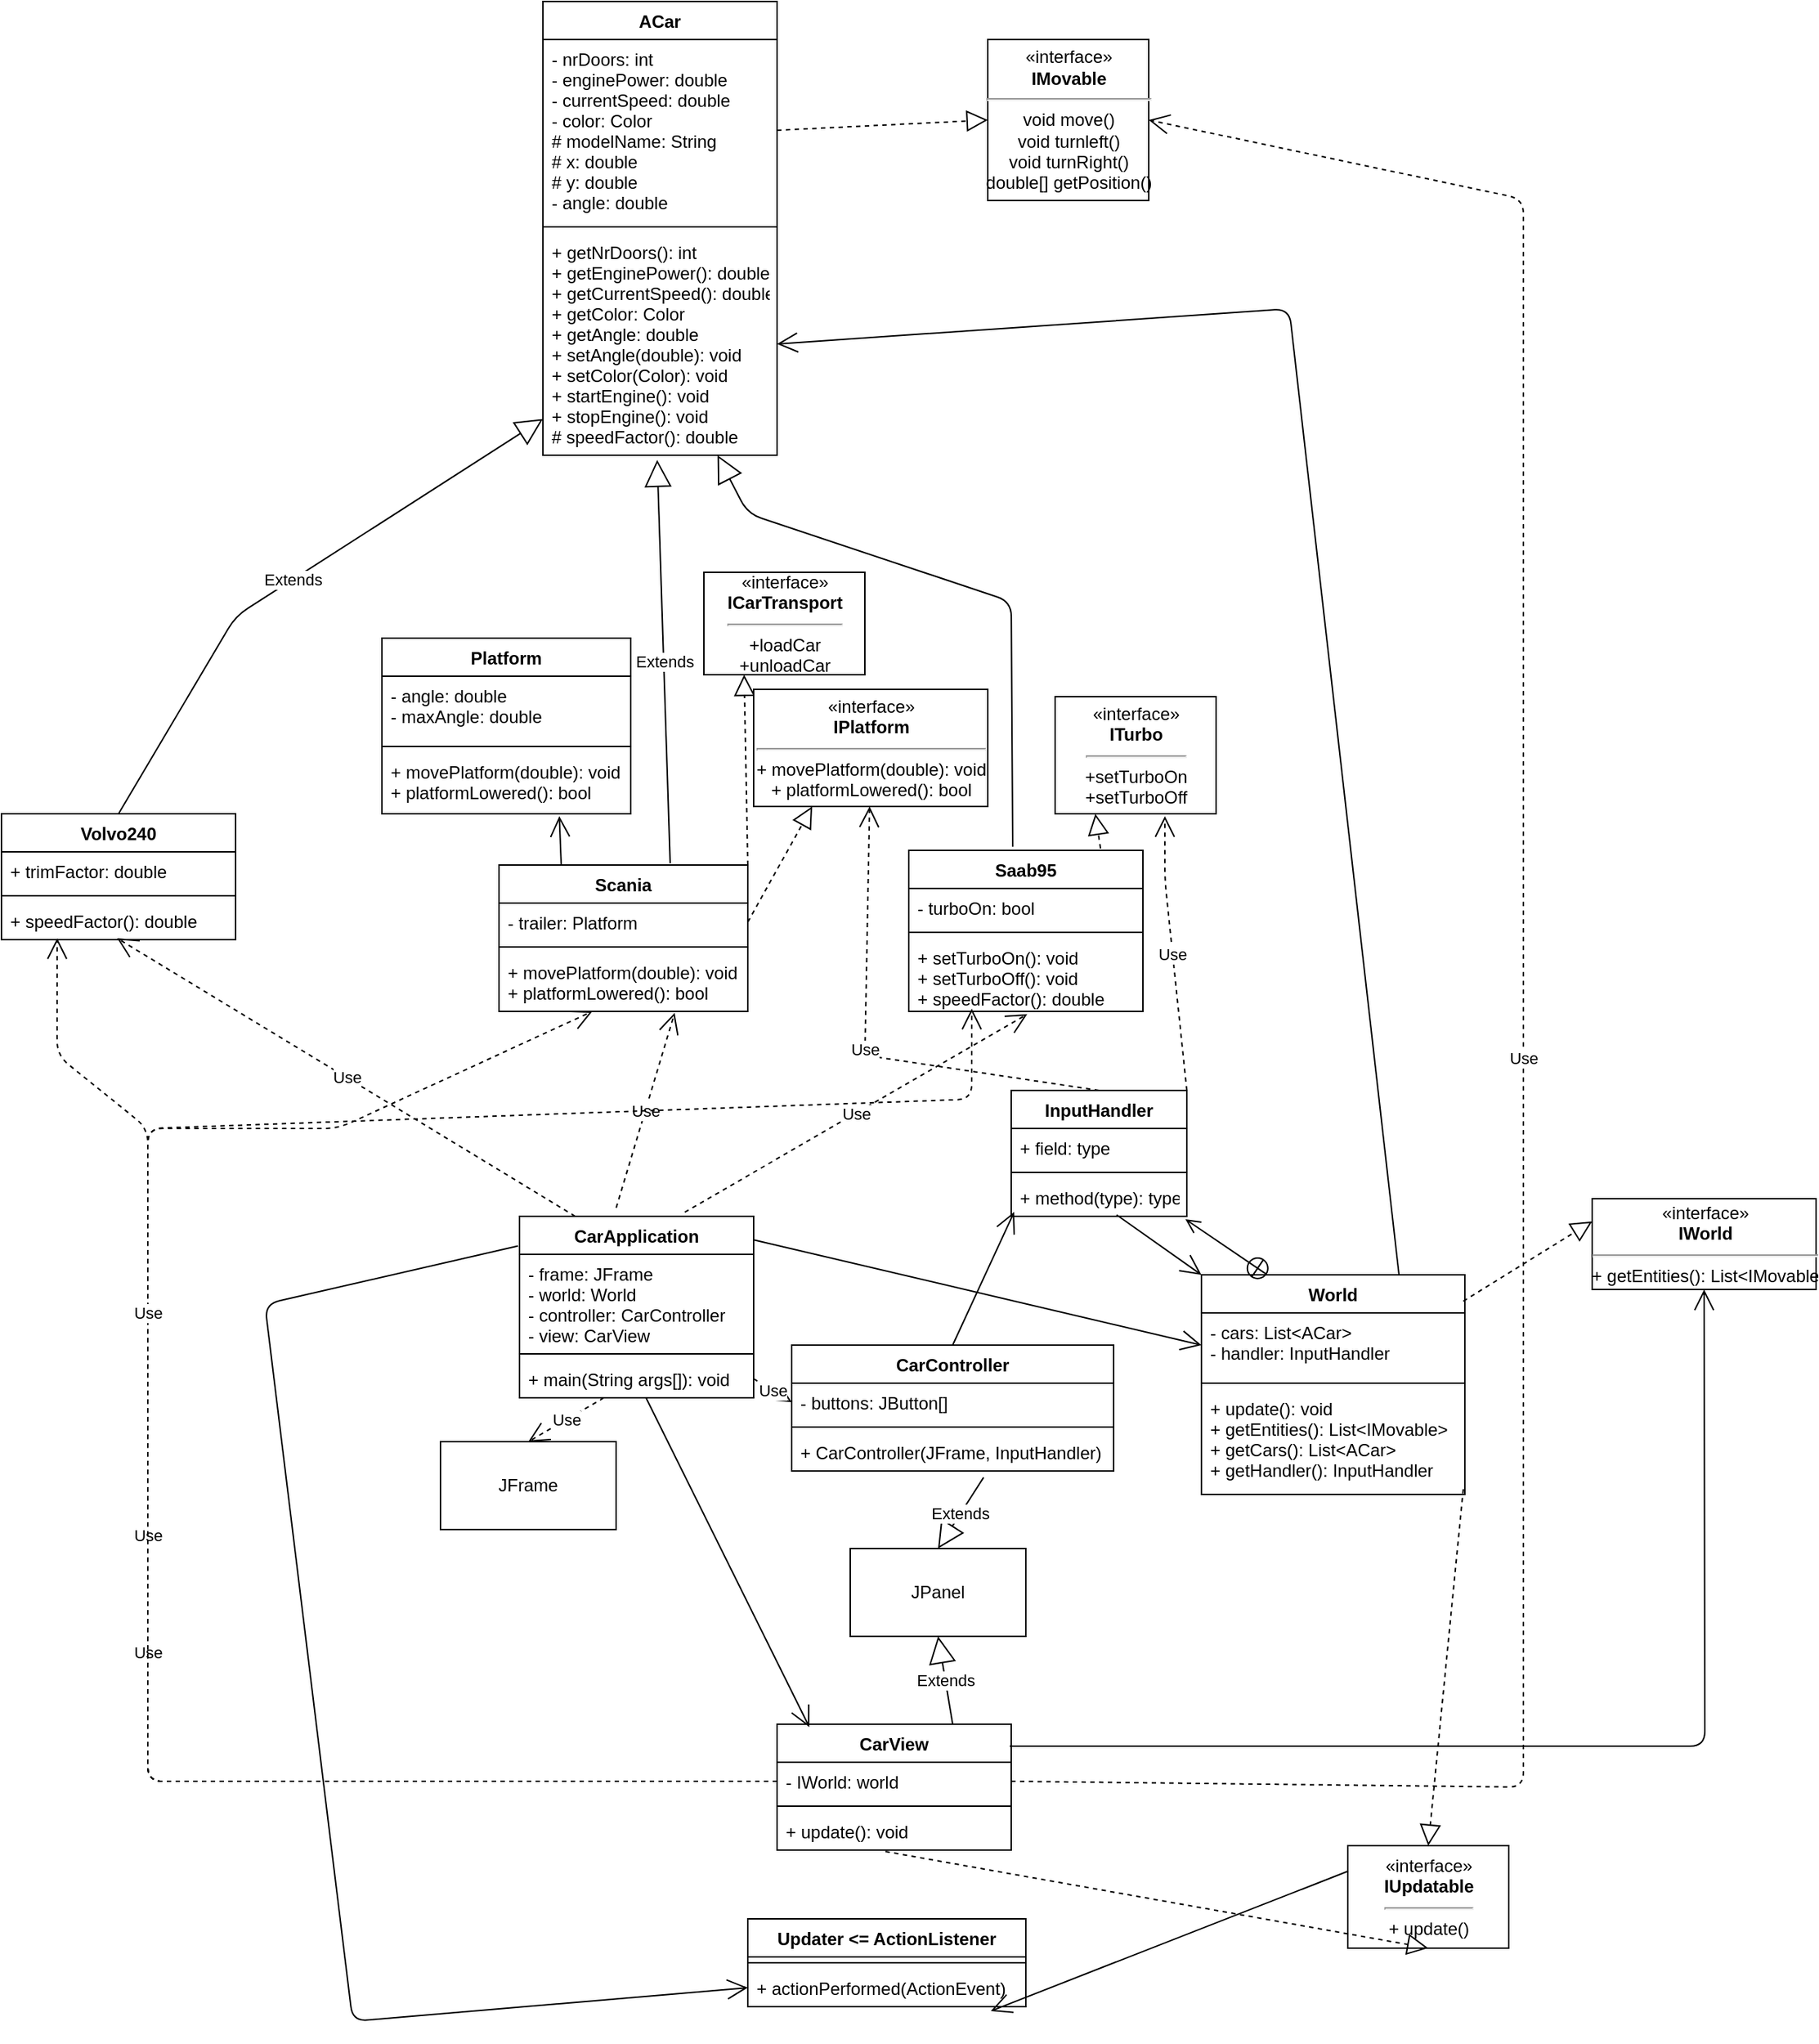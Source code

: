 <mxfile version="14.0.1" type="github">
  <diagram id="hZZ12iHbAmKf1xC7o3fC" name="Page-1">
    <mxGraphModel dx="2249" dy="1931" grid="1" gridSize="10" guides="1" tooltips="1" connect="1" arrows="1" fold="1" page="1" pageScale="1" pageWidth="827" pageHeight="1169" math="0" shadow="0">
      <root>
        <mxCell id="0" />
        <mxCell id="1" parent="0" />
        <mxCell id="w9Y-d-V_YVhM6U8NsQ1o-5" value="World" style="swimlane;fontStyle=1;align=center;verticalAlign=top;childLayout=stackLayout;horizontal=1;startSize=26;horizontalStack=0;resizeParent=1;resizeParentMax=0;resizeLast=0;collapsible=1;marginBottom=0;" parent="1" vertex="1">
          <mxGeometry x="560" y="610" width="180" height="150" as="geometry" />
        </mxCell>
        <mxCell id="w9Y-d-V_YVhM6U8NsQ1o-6" value="- cars: List&lt;ACar&gt;&#xa;- handler: InputHandler" style="text;strokeColor=none;fillColor=none;align=left;verticalAlign=top;spacingLeft=4;spacingRight=4;overflow=hidden;rotatable=0;points=[[0,0.5],[1,0.5]];portConstraint=eastwest;" parent="w9Y-d-V_YVhM6U8NsQ1o-5" vertex="1">
          <mxGeometry y="26" width="180" height="44" as="geometry" />
        </mxCell>
        <mxCell id="w9Y-d-V_YVhM6U8NsQ1o-7" value="" style="line;strokeWidth=1;fillColor=none;align=left;verticalAlign=middle;spacingTop=-1;spacingLeft=3;spacingRight=3;rotatable=0;labelPosition=right;points=[];portConstraint=eastwest;" parent="w9Y-d-V_YVhM6U8NsQ1o-5" vertex="1">
          <mxGeometry y="70" width="180" height="8" as="geometry" />
        </mxCell>
        <mxCell id="w9Y-d-V_YVhM6U8NsQ1o-8" value="+ update(): void&#xa;+ getEntities(): List&lt;IMovable&gt;&#xa;+ getCars(): List&lt;ACar&gt;&#xa;+ getHandler(): InputHandler" style="text;strokeColor=none;fillColor=none;align=left;verticalAlign=top;spacingLeft=4;spacingRight=4;overflow=hidden;rotatable=0;points=[[0,0.5],[1,0.5]];portConstraint=eastwest;" parent="w9Y-d-V_YVhM6U8NsQ1o-5" vertex="1">
          <mxGeometry y="78" width="180" height="72" as="geometry" />
        </mxCell>
        <mxCell id="w9Y-d-V_YVhM6U8NsQ1o-9" value="CarView" style="swimlane;fontStyle=1;align=center;verticalAlign=top;childLayout=stackLayout;horizontal=1;startSize=26;horizontalStack=0;resizeParent=1;resizeParentMax=0;resizeLast=0;collapsible=1;marginBottom=0;" parent="1" vertex="1">
          <mxGeometry x="270" y="917" width="160" height="86" as="geometry" />
        </mxCell>
        <mxCell id="w9Y-d-V_YVhM6U8NsQ1o-10" value="- IWorld: world" style="text;strokeColor=none;fillColor=none;align=left;verticalAlign=top;spacingLeft=4;spacingRight=4;overflow=hidden;rotatable=0;points=[[0,0.5],[1,0.5]];portConstraint=eastwest;" parent="w9Y-d-V_YVhM6U8NsQ1o-9" vertex="1">
          <mxGeometry y="26" width="160" height="26" as="geometry" />
        </mxCell>
        <mxCell id="w9Y-d-V_YVhM6U8NsQ1o-11" value="" style="line;strokeWidth=1;fillColor=none;align=left;verticalAlign=middle;spacingTop=-1;spacingLeft=3;spacingRight=3;rotatable=0;labelPosition=right;points=[];portConstraint=eastwest;" parent="w9Y-d-V_YVhM6U8NsQ1o-9" vertex="1">
          <mxGeometry y="52" width="160" height="8" as="geometry" />
        </mxCell>
        <mxCell id="w9Y-d-V_YVhM6U8NsQ1o-12" value="+ update(): void" style="text;strokeColor=none;fillColor=none;align=left;verticalAlign=top;spacingLeft=4;spacingRight=4;overflow=hidden;rotatable=0;points=[[0,0.5],[1,0.5]];portConstraint=eastwest;" parent="w9Y-d-V_YVhM6U8NsQ1o-9" vertex="1">
          <mxGeometry y="60" width="160" height="26" as="geometry" />
        </mxCell>
        <mxCell id="w9Y-d-V_YVhM6U8NsQ1o-13" value="CarController" style="swimlane;fontStyle=1;align=center;verticalAlign=top;childLayout=stackLayout;horizontal=1;startSize=26;horizontalStack=0;resizeParent=1;resizeParentMax=0;resizeLast=0;collapsible=1;marginBottom=0;" parent="1" vertex="1">
          <mxGeometry x="280" y="658" width="220" height="86" as="geometry" />
        </mxCell>
        <mxCell id="w9Y-d-V_YVhM6U8NsQ1o-14" value="- buttons: JButton[]" style="text;strokeColor=none;fillColor=none;align=left;verticalAlign=top;spacingLeft=4;spacingRight=4;overflow=hidden;rotatable=0;points=[[0,0.5],[1,0.5]];portConstraint=eastwest;" parent="w9Y-d-V_YVhM6U8NsQ1o-13" vertex="1">
          <mxGeometry y="26" width="220" height="26" as="geometry" />
        </mxCell>
        <mxCell id="w9Y-d-V_YVhM6U8NsQ1o-15" value="" style="line;strokeWidth=1;fillColor=none;align=left;verticalAlign=middle;spacingTop=-1;spacingLeft=3;spacingRight=3;rotatable=0;labelPosition=right;points=[];portConstraint=eastwest;" parent="w9Y-d-V_YVhM6U8NsQ1o-13" vertex="1">
          <mxGeometry y="52" width="220" height="8" as="geometry" />
        </mxCell>
        <mxCell id="w9Y-d-V_YVhM6U8NsQ1o-16" value="+ CarController(JFrame, InputHandler)" style="text;strokeColor=none;fillColor=none;align=left;verticalAlign=top;spacingLeft=4;spacingRight=4;overflow=hidden;rotatable=0;points=[[0,0.5],[1,0.5]];portConstraint=eastwest;" parent="w9Y-d-V_YVhM6U8NsQ1o-13" vertex="1">
          <mxGeometry y="60" width="220" height="26" as="geometry" />
        </mxCell>
        <mxCell id="w9Y-d-V_YVhM6U8NsQ1o-19" value="Use" style="endArrow=open;endSize=12;dashed=1;html=1;exitX=1;exitY=0.5;exitDx=0;exitDy=0;entryX=0;entryY=0.5;entryDx=0;entryDy=0;" parent="1" source="WmBzrEkOURUB-nVrZAUK-8" target="w9Y-d-V_YVhM6U8NsQ1o-14" edge="1">
          <mxGeometry width="160" relative="1" as="geometry">
            <mxPoint x="257.76" y="726.884" as="sourcePoint" />
            <mxPoint x="540" y="674" as="targetPoint" />
          </mxGeometry>
        </mxCell>
        <mxCell id="w9Y-d-V_YVhM6U8NsQ1o-20" value="JFrame" style="rounded=0;whiteSpace=wrap;html=1;" parent="1" vertex="1">
          <mxGeometry x="40" y="724" width="120" height="60" as="geometry" />
        </mxCell>
        <mxCell id="w9Y-d-V_YVhM6U8NsQ1o-26" value="Extends" style="endArrow=block;endSize=16;endFill=0;html=1;exitX=0.688;exitY=-0.012;exitDx=0;exitDy=0;exitPerimeter=0;entryX=0.488;entryY=1.021;entryDx=0;entryDy=0;entryPerimeter=0;" parent="1" source="le6mXUpzl0C8kMdK8ceL-13" target="le6mXUpzl0C8kMdK8ceL-32" edge="1">
          <mxGeometry width="160" relative="1" as="geometry">
            <mxPoint x="250" y="290" as="sourcePoint" />
            <mxPoint x="230" y="60" as="targetPoint" />
          </mxGeometry>
        </mxCell>
        <mxCell id="w9Y-d-V_YVhM6U8NsQ1o-27" value="Extends" style="endArrow=block;endSize=16;endFill=0;html=1;exitX=0.5;exitY=0;exitDx=0;exitDy=0;" parent="1" source="le6mXUpzl0C8kMdK8ceL-17" target="le6mXUpzl0C8kMdK8ceL-32" edge="1">
          <mxGeometry width="160" relative="1" as="geometry">
            <mxPoint x="40" y="290" as="sourcePoint" />
            <mxPoint x="270" y="60" as="targetPoint" />
            <Array as="points">
              <mxPoint x="-100" y="160" />
            </Array>
          </mxGeometry>
        </mxCell>
        <mxCell id="w9Y-d-V_YVhM6U8NsQ1o-28" value="" style="endArrow=block;endSize=16;endFill=0;html=1;exitX=0.444;exitY=-0.023;exitDx=0;exitDy=0;exitPerimeter=0;" parent="1" source="le6mXUpzl0C8kMdK8ceL-9" target="le6mXUpzl0C8kMdK8ceL-32" edge="1">
          <mxGeometry x="-0.011" width="160" relative="1" as="geometry">
            <mxPoint x="430" y="290" as="sourcePoint" />
            <mxPoint x="310" y="90" as="targetPoint" />
            <mxPoint as="offset" />
            <Array as="points">
              <mxPoint x="430" y="150" />
              <mxPoint x="250" y="90" />
            </Array>
          </mxGeometry>
        </mxCell>
        <mxCell id="w9Y-d-V_YVhM6U8NsQ1o-30" value="" style="endArrow=open;endFill=1;endSize=12;html=1;exitX=0.75;exitY=0;exitDx=0;exitDy=0;entryX=1;entryY=0.5;entryDx=0;entryDy=0;" parent="1" source="w9Y-d-V_YVhM6U8NsQ1o-5" target="le6mXUpzl0C8kMdK8ceL-32" edge="1">
          <mxGeometry width="160" relative="1" as="geometry">
            <mxPoint x="540" y="250" as="sourcePoint" />
            <mxPoint x="310" y="40" as="targetPoint" />
            <Array as="points">
              <mxPoint x="620" y="-50" />
            </Array>
          </mxGeometry>
        </mxCell>
        <mxCell id="w9Y-d-V_YVhM6U8NsQ1o-31" value="Use" style="endArrow=open;endSize=12;dashed=1;html=1;exitX=0.413;exitY=-0.047;exitDx=0;exitDy=0;entryX=0.706;entryY=1.025;entryDx=0;entryDy=0;entryPerimeter=0;exitPerimeter=0;" parent="1" source="WmBzrEkOURUB-nVrZAUK-5" target="le6mXUpzl0C8kMdK8ceL-16" edge="1">
          <mxGeometry width="160" relative="1" as="geometry">
            <mxPoint x="188" y="604.2" as="sourcePoint" />
            <mxPoint x="270.76" y="350.42" as="targetPoint" />
          </mxGeometry>
        </mxCell>
        <mxCell id="w9Y-d-V_YVhM6U8NsQ1o-32" value="Use" style="endArrow=open;endSize=12;dashed=1;html=1;exitX=0.238;exitY=0;exitDx=0;exitDy=0;exitPerimeter=0;entryX=0.494;entryY=0.962;entryDx=0;entryDy=0;entryPerimeter=0;" parent="1" source="WmBzrEkOURUB-nVrZAUK-5" target="le6mXUpzl0C8kMdK8ceL-20" edge="1">
          <mxGeometry width="160" relative="1" as="geometry">
            <mxPoint x="158.08" y="607.332" as="sourcePoint" />
            <mxPoint x="58.96" y="352.16" as="targetPoint" />
          </mxGeometry>
        </mxCell>
        <mxCell id="w9Y-d-V_YVhM6U8NsQ1o-33" value="Use" style="endArrow=open;endSize=12;dashed=1;html=1;entryX=0.506;entryY=1.038;entryDx=0;entryDy=0;entryPerimeter=0;exitX=0.706;exitY=-0.023;exitDx=0;exitDy=0;exitPerimeter=0;" parent="1" source="WmBzrEkOURUB-nVrZAUK-5" target="le6mXUpzl0C8kMdK8ceL-12" edge="1">
          <mxGeometry width="160" relative="1" as="geometry">
            <mxPoint x="220" y="610" as="sourcePoint" />
            <mxPoint x="344.96" y="530" as="targetPoint" />
          </mxGeometry>
        </mxCell>
        <mxCell id="w9Y-d-V_YVhM6U8NsQ1o-35" value="" style="endArrow=open;endFill=1;endSize=12;html=1;exitX=0.5;exitY=0;exitDx=0;exitDy=0;entryX=0.017;entryY=0.885;entryDx=0;entryDy=0;entryPerimeter=0;" parent="1" source="w9Y-d-V_YVhM6U8NsQ1o-13" target="NLHMOBEEFWS5BvYAQ-iJ-5" edge="1">
          <mxGeometry width="160" relative="1" as="geometry">
            <mxPoint x="600" y="844" as="sourcePoint" />
            <mxPoint x="760" y="844" as="targetPoint" />
          </mxGeometry>
        </mxCell>
        <mxCell id="w9Y-d-V_YVhM6U8NsQ1o-36" value="JPanel" style="rounded=0;whiteSpace=wrap;html=1;" parent="1" vertex="1">
          <mxGeometry x="320" y="797" width="120" height="60" as="geometry" />
        </mxCell>
        <mxCell id="w9Y-d-V_YVhM6U8NsQ1o-37" value="Extends" style="endArrow=block;endSize=16;endFill=0;html=1;exitX=0.75;exitY=0;exitDx=0;exitDy=0;entryX=0.5;entryY=1;entryDx=0;entryDy=0;" parent="1" source="w9Y-d-V_YVhM6U8NsQ1o-9" target="w9Y-d-V_YVhM6U8NsQ1o-36" edge="1">
          <mxGeometry width="160" relative="1" as="geometry">
            <mxPoint x="470" y="944" as="sourcePoint" />
            <mxPoint x="310" y="944" as="targetPoint" />
          </mxGeometry>
        </mxCell>
        <mxCell id="w9Y-d-V_YVhM6U8NsQ1o-41" value="Updater &lt;= ActionListener" style="swimlane;fontStyle=1;align=center;verticalAlign=top;childLayout=stackLayout;horizontal=1;startSize=26;horizontalStack=0;resizeParent=1;resizeParentMax=0;resizeLast=0;collapsible=1;marginBottom=0;" parent="1" vertex="1">
          <mxGeometry x="250" y="1050" width="190" height="60" as="geometry" />
        </mxCell>
        <mxCell id="w9Y-d-V_YVhM6U8NsQ1o-42" value="" style="line;strokeWidth=1;fillColor=none;align=left;verticalAlign=middle;spacingTop=-1;spacingLeft=3;spacingRight=3;rotatable=0;labelPosition=right;points=[];portConstraint=eastwest;" parent="w9Y-d-V_YVhM6U8NsQ1o-41" vertex="1">
          <mxGeometry y="26" width="190" height="8" as="geometry" />
        </mxCell>
        <mxCell id="w9Y-d-V_YVhM6U8NsQ1o-43" value="+ actionPerformed(ActionEvent)" style="text;strokeColor=none;fillColor=none;align=left;verticalAlign=top;spacingLeft=4;spacingRight=4;overflow=hidden;rotatable=0;points=[[0,0.5],[1,0.5]];portConstraint=eastwest;" parent="w9Y-d-V_YVhM6U8NsQ1o-41" vertex="1">
          <mxGeometry y="34" width="190" height="26" as="geometry" />
        </mxCell>
        <mxCell id="w9Y-d-V_YVhM6U8NsQ1o-40" value="Use" style="endArrow=open;endSize=12;dashed=1;html=1;entryX=0.5;entryY=0;entryDx=0;entryDy=0;" parent="1" source="WmBzrEkOURUB-nVrZAUK-8" target="w9Y-d-V_YVhM6U8NsQ1o-20" edge="1">
          <mxGeometry width="160" relative="1" as="geometry">
            <mxPoint x="129.6" y="726.884" as="sourcePoint" />
            <mxPoint x="90" y="684" as="targetPoint" />
          </mxGeometry>
        </mxCell>
        <mxCell id="w9Y-d-V_YVhM6U8NsQ1o-39" value="Extends" style="endArrow=block;endSize=16;endFill=0;html=1;exitX=0.596;exitY=1.17;exitDx=0;exitDy=0;entryX=0.5;entryY=0;entryDx=0;entryDy=0;exitPerimeter=0;" parent="1" source="w9Y-d-V_YVhM6U8NsQ1o-16" target="w9Y-d-V_YVhM6U8NsQ1o-36" edge="1">
          <mxGeometry width="160" relative="1" as="geometry">
            <mxPoint x="330" y="804" as="sourcePoint" />
            <mxPoint x="170" y="804" as="targetPoint" />
          </mxGeometry>
        </mxCell>
        <mxCell id="jsbutnEKUS2bdixu1oas-1" value="«interface»&lt;br&gt;&lt;b&gt;ITurbo&lt;/b&gt;&lt;hr&gt;+setTurboOn&lt;br&gt;+setTurboOff" style="html=1;" parent="1" vertex="1">
          <mxGeometry x="460" y="215" width="110" height="80" as="geometry" />
        </mxCell>
        <mxCell id="jsbutnEKUS2bdixu1oas-6" value="Use" style="endArrow=open;endSize=12;dashed=1;html=1;entryX=0.682;entryY=1.02;entryDx=0;entryDy=0;exitX=1;exitY=0;exitDx=0;exitDy=0;entryPerimeter=0;" parent="1" source="NLHMOBEEFWS5BvYAQ-iJ-2" target="jsbutnEKUS2bdixu1oas-1" edge="1">
          <mxGeometry width="160" relative="1" as="geometry">
            <mxPoint x="580" y="230" as="sourcePoint" />
            <mxPoint x="740" y="230" as="targetPoint" />
            <Array as="points">
              <mxPoint x="535" y="340" />
            </Array>
          </mxGeometry>
        </mxCell>
        <mxCell id="NLHMOBEEFWS5BvYAQ-iJ-7" style="edgeStyle=none;orthogonalLoop=1;jettySize=auto;html=1;exitX=0.6;exitY=0.962;exitDx=0;exitDy=0;endArrow=open;endFill=1;endSize=12;exitPerimeter=0;entryX=0;entryY=0;entryDx=0;entryDy=0;" parent="1" source="NLHMOBEEFWS5BvYAQ-iJ-5" target="w9Y-d-V_YVhM6U8NsQ1o-5" edge="1">
          <mxGeometry relative="1" as="geometry" />
        </mxCell>
        <mxCell id="NLHMOBEEFWS5BvYAQ-iJ-2" value="InputHandler" style="swimlane;fontStyle=1;align=center;verticalAlign=top;childLayout=stackLayout;horizontal=1;startSize=26;horizontalStack=0;resizeParent=1;resizeParentMax=0;resizeLast=0;collapsible=1;marginBottom=0;" parent="1" vertex="1">
          <mxGeometry x="430" y="484" width="120" height="86" as="geometry" />
        </mxCell>
        <mxCell id="NLHMOBEEFWS5BvYAQ-iJ-3" value="+ field: type" style="text;strokeColor=none;fillColor=none;align=left;verticalAlign=top;spacingLeft=4;spacingRight=4;overflow=hidden;rotatable=0;points=[[0,0.5],[1,0.5]];portConstraint=eastwest;" parent="NLHMOBEEFWS5BvYAQ-iJ-2" vertex="1">
          <mxGeometry y="26" width="120" height="26" as="geometry" />
        </mxCell>
        <mxCell id="NLHMOBEEFWS5BvYAQ-iJ-4" value="" style="line;strokeWidth=1;fillColor=none;align=left;verticalAlign=middle;spacingTop=-1;spacingLeft=3;spacingRight=3;rotatable=0;labelPosition=right;points=[];portConstraint=eastwest;" parent="NLHMOBEEFWS5BvYAQ-iJ-2" vertex="1">
          <mxGeometry y="52" width="120" height="8" as="geometry" />
        </mxCell>
        <mxCell id="NLHMOBEEFWS5BvYAQ-iJ-5" value="+ method(type): type" style="text;strokeColor=none;fillColor=none;align=left;verticalAlign=top;spacingLeft=4;spacingRight=4;overflow=hidden;rotatable=0;points=[[0,0.5],[1,0.5]];portConstraint=eastwest;" parent="NLHMOBEEFWS5BvYAQ-iJ-2" vertex="1">
          <mxGeometry y="60" width="120" height="26" as="geometry" />
        </mxCell>
        <mxCell id="le6mXUpzl0C8kMdK8ceL-1" value="«interface»&lt;br&gt;&lt;b&gt;ICarTransport&lt;/b&gt;&lt;hr&gt;+loadCar&lt;br&gt;+unloadCar" style="html=1;" parent="1" vertex="1">
          <mxGeometry x="220" y="130" width="110" height="70" as="geometry" />
        </mxCell>
        <mxCell id="le6mXUpzl0C8kMdK8ceL-2" value="" style="endArrow=block;dashed=1;endFill=0;endSize=12;html=1;exitX=0.819;exitY=-0.012;exitDx=0;exitDy=0;entryX=0.25;entryY=1;entryDx=0;entryDy=0;exitPerimeter=0;" parent="1" source="le6mXUpzl0C8kMdK8ceL-9" target="jsbutnEKUS2bdixu1oas-1" edge="1">
          <mxGeometry width="160" relative="1" as="geometry">
            <mxPoint x="490" y="290" as="sourcePoint" />
            <mxPoint x="650" y="200" as="targetPoint" />
          </mxGeometry>
        </mxCell>
        <mxCell id="le6mXUpzl0C8kMdK8ceL-3" value="" style="endArrow=block;dashed=1;endFill=0;endSize=12;html=1;exitX=1;exitY=0;exitDx=0;exitDy=0;entryX=0.25;entryY=1;entryDx=0;entryDy=0;" parent="1" source="le6mXUpzl0C8kMdK8ceL-13" target="le6mXUpzl0C8kMdK8ceL-1" edge="1">
          <mxGeometry width="160" relative="1" as="geometry">
            <mxPoint x="310" y="290" as="sourcePoint" />
            <mxPoint x="300" y="251" as="targetPoint" />
          </mxGeometry>
        </mxCell>
        <mxCell id="le6mXUpzl0C8kMdK8ceL-9" value="Saab95" style="swimlane;fontStyle=1;align=center;verticalAlign=top;childLayout=stackLayout;horizontal=1;startSize=26;horizontalStack=0;resizeParent=1;resizeParentMax=0;resizeLast=0;collapsible=1;marginBottom=0;" parent="1" vertex="1">
          <mxGeometry x="360" y="320" width="160" height="110" as="geometry" />
        </mxCell>
        <mxCell id="le6mXUpzl0C8kMdK8ceL-10" value="- turboOn: bool" style="text;strokeColor=none;fillColor=none;align=left;verticalAlign=top;spacingLeft=4;spacingRight=4;overflow=hidden;rotatable=0;points=[[0,0.5],[1,0.5]];portConstraint=eastwest;" parent="le6mXUpzl0C8kMdK8ceL-9" vertex="1">
          <mxGeometry y="26" width="160" height="26" as="geometry" />
        </mxCell>
        <mxCell id="le6mXUpzl0C8kMdK8ceL-11" value="" style="line;strokeWidth=1;fillColor=none;align=left;verticalAlign=middle;spacingTop=-1;spacingLeft=3;spacingRight=3;rotatable=0;labelPosition=right;points=[];portConstraint=eastwest;" parent="le6mXUpzl0C8kMdK8ceL-9" vertex="1">
          <mxGeometry y="52" width="160" height="8" as="geometry" />
        </mxCell>
        <mxCell id="le6mXUpzl0C8kMdK8ceL-12" value="+ setTurboOn(): void&#xa;+ setTurboOff(): void&#xa;+ speedFactor(): double" style="text;strokeColor=none;fillColor=none;align=left;verticalAlign=top;spacingLeft=4;spacingRight=4;overflow=hidden;rotatable=0;points=[[0,0.5],[1,0.5]];portConstraint=eastwest;" parent="le6mXUpzl0C8kMdK8ceL-9" vertex="1">
          <mxGeometry y="60" width="160" height="50" as="geometry" />
        </mxCell>
        <mxCell id="le6mXUpzl0C8kMdK8ceL-13" value="Scania" style="swimlane;fontStyle=1;align=center;verticalAlign=top;childLayout=stackLayout;horizontal=1;startSize=26;horizontalStack=0;resizeParent=1;resizeParentMax=0;resizeLast=0;collapsible=1;marginBottom=0;" parent="1" vertex="1">
          <mxGeometry x="80" y="330" width="170" height="100" as="geometry" />
        </mxCell>
        <mxCell id="le6mXUpzl0C8kMdK8ceL-14" value="- trailer: Platform" style="text;strokeColor=none;fillColor=none;align=left;verticalAlign=top;spacingLeft=4;spacingRight=4;overflow=hidden;rotatable=0;points=[[0,0.5],[1,0.5]];portConstraint=eastwest;" parent="le6mXUpzl0C8kMdK8ceL-13" vertex="1">
          <mxGeometry y="26" width="170" height="26" as="geometry" />
        </mxCell>
        <mxCell id="le6mXUpzl0C8kMdK8ceL-15" value="" style="line;strokeWidth=1;fillColor=none;align=left;verticalAlign=middle;spacingTop=-1;spacingLeft=3;spacingRight=3;rotatable=0;labelPosition=right;points=[];portConstraint=eastwest;" parent="le6mXUpzl0C8kMdK8ceL-13" vertex="1">
          <mxGeometry y="52" width="170" height="8" as="geometry" />
        </mxCell>
        <mxCell id="le6mXUpzl0C8kMdK8ceL-16" value="+ movePlatform(double): void&#xa;+ platformLowered(): bool" style="text;strokeColor=none;fillColor=none;align=left;verticalAlign=top;spacingLeft=4;spacingRight=4;overflow=hidden;rotatable=0;points=[[0,0.5],[1,0.5]];portConstraint=eastwest;" parent="le6mXUpzl0C8kMdK8ceL-13" vertex="1">
          <mxGeometry y="60" width="170" height="40" as="geometry" />
        </mxCell>
        <mxCell id="le6mXUpzl0C8kMdK8ceL-17" value="Volvo240" style="swimlane;fontStyle=1;align=center;verticalAlign=top;childLayout=stackLayout;horizontal=1;startSize=26;horizontalStack=0;resizeParent=1;resizeParentMax=0;resizeLast=0;collapsible=1;marginBottom=0;" parent="1" vertex="1">
          <mxGeometry x="-260" y="295" width="160" height="86" as="geometry" />
        </mxCell>
        <mxCell id="le6mXUpzl0C8kMdK8ceL-18" value="+ trimFactor: double" style="text;strokeColor=none;fillColor=none;align=left;verticalAlign=top;spacingLeft=4;spacingRight=4;overflow=hidden;rotatable=0;points=[[0,0.5],[1,0.5]];portConstraint=eastwest;" parent="le6mXUpzl0C8kMdK8ceL-17" vertex="1">
          <mxGeometry y="26" width="160" height="26" as="geometry" />
        </mxCell>
        <mxCell id="le6mXUpzl0C8kMdK8ceL-19" value="" style="line;strokeWidth=1;fillColor=none;align=left;verticalAlign=middle;spacingTop=-1;spacingLeft=3;spacingRight=3;rotatable=0;labelPosition=right;points=[];portConstraint=eastwest;" parent="le6mXUpzl0C8kMdK8ceL-17" vertex="1">
          <mxGeometry y="52" width="160" height="8" as="geometry" />
        </mxCell>
        <mxCell id="le6mXUpzl0C8kMdK8ceL-20" value="+ speedFactor(): double" style="text;strokeColor=none;fillColor=none;align=left;verticalAlign=top;spacingLeft=4;spacingRight=4;overflow=hidden;rotatable=0;points=[[0,0.5],[1,0.5]];portConstraint=eastwest;" parent="le6mXUpzl0C8kMdK8ceL-17" vertex="1">
          <mxGeometry y="60" width="160" height="26" as="geometry" />
        </mxCell>
        <mxCell id="le6mXUpzl0C8kMdK8ceL-21" value="" style="endArrow=open;endFill=1;endSize=12;html=1;exitX=0.994;exitY=0.128;exitDx=0;exitDy=0;entryX=0;entryY=0.5;entryDx=0;entryDy=0;exitPerimeter=0;" parent="1" source="WmBzrEkOURUB-nVrZAUK-5" target="w9Y-d-V_YVhM6U8NsQ1o-6" edge="1">
          <mxGeometry width="160" relative="1" as="geometry">
            <mxPoint x="260" y="639" as="sourcePoint" />
            <mxPoint x="400" y="550" as="targetPoint" />
          </mxGeometry>
        </mxCell>
        <mxCell id="le6mXUpzl0C8kMdK8ceL-22" value="Use" style="endArrow=open;endSize=12;dashed=1;html=1;exitX=1;exitY=0.5;exitDx=0;exitDy=0;entryX=1;entryY=0.5;entryDx=0;entryDy=0;" parent="1" source="w9Y-d-V_YVhM6U8NsQ1o-10" target="le6mXUpzl0C8kMdK8ceL-33" edge="1">
          <mxGeometry width="160" relative="1" as="geometry">
            <mxPoint x="480" y="960" as="sourcePoint" />
            <mxPoint x="310.96" y="19" as="targetPoint" />
            <Array as="points">
              <mxPoint x="780" y="960" />
              <mxPoint x="780" y="-125" />
            </Array>
          </mxGeometry>
        </mxCell>
        <mxCell id="le6mXUpzl0C8kMdK8ceL-23" value="«interface»&lt;br&gt;&lt;b&gt;IUpdatable&lt;/b&gt;&lt;hr&gt;+ update()" style="html=1;" parent="1" vertex="1">
          <mxGeometry x="660" y="1000" width="110" height="70" as="geometry" />
        </mxCell>
        <mxCell id="le6mXUpzl0C8kMdK8ceL-24" value="" style="endArrow=open;endFill=1;endSize=12;html=1;exitX=0;exitY=0.25;exitDx=0;exitDy=0;entryX=0.874;entryY=1.115;entryDx=0;entryDy=0;entryPerimeter=0;" parent="1" source="le6mXUpzl0C8kMdK8ceL-23" target="w9Y-d-V_YVhM6U8NsQ1o-43" edge="1">
          <mxGeometry width="160" relative="1" as="geometry">
            <mxPoint x="790" y="1010" as="sourcePoint" />
            <mxPoint x="950" y="1010" as="targetPoint" />
          </mxGeometry>
        </mxCell>
        <mxCell id="le6mXUpzl0C8kMdK8ceL-25" value="" style="endArrow=block;dashed=1;endFill=0;endSize=12;html=1;exitX=0.463;exitY=1.038;exitDx=0;exitDy=0;exitPerimeter=0;entryX=0.5;entryY=1;entryDx=0;entryDy=0;" parent="1" source="w9Y-d-V_YVhM6U8NsQ1o-12" target="le6mXUpzl0C8kMdK8ceL-23" edge="1">
          <mxGeometry width="160" relative="1" as="geometry">
            <mxPoint x="320" y="1020" as="sourcePoint" />
            <mxPoint x="480" y="1020" as="targetPoint" />
          </mxGeometry>
        </mxCell>
        <mxCell id="le6mXUpzl0C8kMdK8ceL-26" value="" style="endArrow=block;dashed=1;endFill=0;endSize=12;html=1;entryX=0.5;entryY=0;entryDx=0;entryDy=0;exitX=0.994;exitY=0.95;exitDx=0;exitDy=0;exitPerimeter=0;" parent="1" source="w9Y-d-V_YVhM6U8NsQ1o-8" target="le6mXUpzl0C8kMdK8ceL-23" edge="1">
          <mxGeometry width="160" relative="1" as="geometry">
            <mxPoint x="715" y="710" as="sourcePoint" />
            <mxPoint x="940" y="1000" as="targetPoint" />
          </mxGeometry>
        </mxCell>
        <mxCell id="le6mXUpzl0C8kMdK8ceL-27" value="" style="endArrow=open;endFill=1;endSize=12;html=1;exitX=-0.006;exitY=0.163;exitDx=0;exitDy=0;entryX=0;entryY=0.5;entryDx=0;entryDy=0;exitPerimeter=0;" parent="1" source="WmBzrEkOURUB-nVrZAUK-5" target="w9Y-d-V_YVhM6U8NsQ1o-43" edge="1">
          <mxGeometry width="160" relative="1" as="geometry">
            <mxPoint x="100" y="639" as="sourcePoint" />
            <mxPoint x="260" y="1030" as="targetPoint" />
            <Array as="points">
              <mxPoint x="-80" y="630" />
              <mxPoint x="-20" y="1120" />
            </Array>
          </mxGeometry>
        </mxCell>
        <mxCell id="le6mXUpzl0C8kMdK8ceL-28" value="" style="endArrow=open;endFill=1;endSize=12;html=1;entryX=0.138;entryY=0.023;entryDx=0;entryDy=0;entryPerimeter=0;" parent="1" source="WmBzrEkOURUB-nVrZAUK-8" target="w9Y-d-V_YVhM6U8NsQ1o-9" edge="1">
          <mxGeometry width="160" relative="1" as="geometry">
            <mxPoint x="187.074" y="726" as="sourcePoint" />
            <mxPoint x="230" y="820" as="targetPoint" />
          </mxGeometry>
        </mxCell>
        <mxCell id="le6mXUpzl0C8kMdK8ceL-29" value="ACar" style="swimlane;fontStyle=1;align=center;verticalAlign=top;childLayout=stackLayout;horizontal=1;startSize=26;horizontalStack=0;resizeParent=1;resizeParentMax=0;resizeLast=0;collapsible=1;marginBottom=0;" parent="1" vertex="1">
          <mxGeometry x="110" y="-260" width="160" height="310" as="geometry" />
        </mxCell>
        <mxCell id="le6mXUpzl0C8kMdK8ceL-30" value="- nrDoors: int&#xa;- enginePower: double&#xa;- currentSpeed: double&#xa;- color: Color&#xa;# modelName: String&#xa;# x: double&#xa;# y: double&#xa;- angle: double" style="text;strokeColor=none;fillColor=none;align=left;verticalAlign=top;spacingLeft=4;spacingRight=4;overflow=hidden;rotatable=0;points=[[0,0.5],[1,0.5]];portConstraint=eastwest;" parent="le6mXUpzl0C8kMdK8ceL-29" vertex="1">
          <mxGeometry y="26" width="160" height="124" as="geometry" />
        </mxCell>
        <mxCell id="le6mXUpzl0C8kMdK8ceL-31" value="" style="line;strokeWidth=1;fillColor=none;align=left;verticalAlign=middle;spacingTop=-1;spacingLeft=3;spacingRight=3;rotatable=0;labelPosition=right;points=[];portConstraint=eastwest;" parent="le6mXUpzl0C8kMdK8ceL-29" vertex="1">
          <mxGeometry y="150" width="160" height="8" as="geometry" />
        </mxCell>
        <mxCell id="le6mXUpzl0C8kMdK8ceL-32" value="+ getNrDoors(): int&#xa;+ getEnginePower(): double&#xa;+ getCurrentSpeed(): double&#xa;+ getColor: Color&#xa;+ getAngle: double&#xa;+ setAngle(double): void&#xa;+ setColor(Color): void&#xa;+ startEngine(): void&#xa;+ stopEngine(): void&#xa;# speedFactor(): double" style="text;strokeColor=none;fillColor=none;align=left;verticalAlign=top;spacingLeft=4;spacingRight=4;overflow=hidden;rotatable=0;points=[[0,0.5],[1,0.5]];portConstraint=eastwest;" parent="le6mXUpzl0C8kMdK8ceL-29" vertex="1">
          <mxGeometry y="158" width="160" height="152" as="geometry" />
        </mxCell>
        <mxCell id="le6mXUpzl0C8kMdK8ceL-33" value="«interface»&lt;br&gt;&lt;b&gt;IMovable&lt;/b&gt;&lt;hr&gt;void move()&lt;br&gt;void turnleft()&lt;br&gt;void turnRight()&lt;br&gt;double[] getPosition()" style="html=1;" parent="1" vertex="1">
          <mxGeometry x="414" y="-234" width="110" height="110" as="geometry" />
        </mxCell>
        <mxCell id="le6mXUpzl0C8kMdK8ceL-34" value="" style="endArrow=block;dashed=1;endFill=0;endSize=12;html=1;exitX=1;exitY=0.5;exitDx=0;exitDy=0;entryX=0;entryY=0.5;entryDx=0;entryDy=0;" parent="1" source="le6mXUpzl0C8kMdK8ceL-30" target="le6mXUpzl0C8kMdK8ceL-33" edge="1">
          <mxGeometry width="160" relative="1" as="geometry">
            <mxPoint x="300" y="-120" as="sourcePoint" />
            <mxPoint x="460" y="-120" as="targetPoint" />
          </mxGeometry>
        </mxCell>
        <mxCell id="le6mXUpzl0C8kMdK8ceL-35" value="Use" style="endArrow=open;endSize=12;dashed=1;html=1;exitX=0;exitY=0.5;exitDx=0;exitDy=0;entryX=0.238;entryY=0.962;entryDx=0;entryDy=0;entryPerimeter=0;" parent="1" source="w9Y-d-V_YVhM6U8NsQ1o-10" target="le6mXUpzl0C8kMdK8ceL-20" edge="1">
          <mxGeometry width="160" relative="1" as="geometry">
            <mxPoint x="70" y="920" as="sourcePoint" />
            <mxPoint x="230" y="920" as="targetPoint" />
            <Array as="points">
              <mxPoint x="-160" y="956" />
              <mxPoint x="-160" y="510" />
              <mxPoint x="-222" y="460" />
            </Array>
          </mxGeometry>
        </mxCell>
        <mxCell id="le6mXUpzl0C8kMdK8ceL-36" value="Use" style="endArrow=open;endSize=12;dashed=1;html=1;exitX=0;exitY=0.5;exitDx=0;exitDy=0;entryX=0.375;entryY=1;entryDx=0;entryDy=0;entryPerimeter=0;" parent="1" source="w9Y-d-V_YVhM6U8NsQ1o-10" target="le6mXUpzl0C8kMdK8ceL-16" edge="1">
          <mxGeometry width="160" relative="1" as="geometry">
            <mxPoint x="30" y="900" as="sourcePoint" />
            <mxPoint x="190" y="900" as="targetPoint" />
            <Array as="points">
              <mxPoint x="-160" y="956" />
              <mxPoint x="-160" y="510" />
              <mxPoint x="-30" y="510" />
            </Array>
          </mxGeometry>
        </mxCell>
        <mxCell id="le6mXUpzl0C8kMdK8ceL-37" value="Use" style="endArrow=open;endSize=12;dashed=1;html=1;exitX=0;exitY=0.5;exitDx=0;exitDy=0;entryX=0.269;entryY=0.962;entryDx=0;entryDy=0;entryPerimeter=0;" parent="1" source="w9Y-d-V_YVhM6U8NsQ1o-10" target="le6mXUpzl0C8kMdK8ceL-12" edge="1">
          <mxGeometry width="160" relative="1" as="geometry">
            <mxPoint x="140" y="970" as="sourcePoint" />
            <mxPoint x="300" y="970" as="targetPoint" />
            <Array as="points">
              <mxPoint x="-160" y="956" />
              <mxPoint x="-160" y="510" />
              <mxPoint x="403" y="490" />
            </Array>
          </mxGeometry>
        </mxCell>
        <mxCell id="le6mXUpzl0C8kMdK8ceL-38" value="Platform" style="swimlane;fontStyle=1;align=center;verticalAlign=top;childLayout=stackLayout;horizontal=1;startSize=26;horizontalStack=0;resizeParent=1;resizeParentMax=0;resizeLast=0;collapsible=1;marginBottom=0;" parent="1" vertex="1">
          <mxGeometry y="175" width="170" height="120" as="geometry" />
        </mxCell>
        <mxCell id="le6mXUpzl0C8kMdK8ceL-39" value="- angle: double&#xa;- maxAngle: double" style="text;strokeColor=none;fillColor=none;align=left;verticalAlign=top;spacingLeft=4;spacingRight=4;overflow=hidden;rotatable=0;points=[[0,0.5],[1,0.5]];portConstraint=eastwest;" parent="le6mXUpzl0C8kMdK8ceL-38" vertex="1">
          <mxGeometry y="26" width="170" height="44" as="geometry" />
        </mxCell>
        <mxCell id="le6mXUpzl0C8kMdK8ceL-40" value="" style="line;strokeWidth=1;fillColor=none;align=left;verticalAlign=middle;spacingTop=-1;spacingLeft=3;spacingRight=3;rotatable=0;labelPosition=right;points=[];portConstraint=eastwest;" parent="le6mXUpzl0C8kMdK8ceL-38" vertex="1">
          <mxGeometry y="70" width="170" height="8" as="geometry" />
        </mxCell>
        <mxCell id="le6mXUpzl0C8kMdK8ceL-41" value="+ movePlatform(double): void&#xa;+ platformLowered(): bool" style="text;strokeColor=none;fillColor=none;align=left;verticalAlign=top;spacingLeft=4;spacingRight=4;overflow=hidden;rotatable=0;points=[[0,0.5],[1,0.5]];portConstraint=eastwest;" parent="le6mXUpzl0C8kMdK8ceL-38" vertex="1">
          <mxGeometry y="78" width="170" height="42" as="geometry" />
        </mxCell>
        <mxCell id="le6mXUpzl0C8kMdK8ceL-42" value="" style="endArrow=open;endFill=1;endSize=12;html=1;exitX=0.25;exitY=0;exitDx=0;exitDy=0;entryX=0.713;entryY=1.038;entryDx=0;entryDy=0;entryPerimeter=0;" parent="1" source="le6mXUpzl0C8kMdK8ceL-13" target="le6mXUpzl0C8kMdK8ceL-41" edge="1">
          <mxGeometry width="160" relative="1" as="geometry">
            <mxPoint x="-90" y="220" as="sourcePoint" />
            <mxPoint x="70" y="220" as="targetPoint" />
          </mxGeometry>
        </mxCell>
        <mxCell id="le6mXUpzl0C8kMdK8ceL-43" value="«interface»&lt;br&gt;&lt;b&gt;IPlatform&lt;/b&gt;&lt;hr&gt;&lt;span style=&quot;text-align: left&quot;&gt;+ movePlatform(double): void&lt;br&gt;&lt;/span&gt;+ platformLowered(): bool&lt;span style=&quot;text-align: left&quot;&gt;&lt;br&gt;&lt;/span&gt;" style="html=1;" parent="1" vertex="1">
          <mxGeometry x="254" y="210" width="160" height="80" as="geometry" />
        </mxCell>
        <mxCell id="le6mXUpzl0C8kMdK8ceL-46" value="" style="endArrow=block;dashed=1;endFill=0;endSize=12;html=1;exitX=1;exitY=0.5;exitDx=0;exitDy=0;entryX=0.25;entryY=1;entryDx=0;entryDy=0;" parent="1" source="le6mXUpzl0C8kMdK8ceL-14" target="le6mXUpzl0C8kMdK8ceL-43" edge="1">
          <mxGeometry width="160" relative="1" as="geometry">
            <mxPoint x="120" y="230" as="sourcePoint" />
            <mxPoint x="280" y="230" as="targetPoint" />
          </mxGeometry>
        </mxCell>
        <mxCell id="le6mXUpzl0C8kMdK8ceL-47" value="Use" style="endArrow=open;endSize=12;dashed=1;html=1;exitX=0.5;exitY=0;exitDx=0;exitDy=0;" parent="1" source="NLHMOBEEFWS5BvYAQ-iJ-2" target="le6mXUpzl0C8kMdK8ceL-43" edge="1">
          <mxGeometry width="160" relative="1" as="geometry">
            <mxPoint x="660" y="280" as="sourcePoint" />
            <mxPoint x="820" y="280" as="targetPoint" />
            <Array as="points">
              <mxPoint x="330" y="460" />
            </Array>
          </mxGeometry>
        </mxCell>
        <mxCell id="WmBzrEkOURUB-nVrZAUK-5" value="CarApplication" style="swimlane;fontStyle=1;align=center;verticalAlign=top;childLayout=stackLayout;horizontal=1;startSize=26;horizontalStack=0;resizeParent=1;resizeParentMax=0;resizeLast=0;collapsible=1;marginBottom=0;" vertex="1" parent="1">
          <mxGeometry x="94" y="570" width="160" height="124" as="geometry" />
        </mxCell>
        <mxCell id="WmBzrEkOURUB-nVrZAUK-6" value="- frame: JFrame&#xa;- world: World&#xa;- controller: CarController&#xa;- view: CarView" style="text;strokeColor=none;fillColor=none;align=left;verticalAlign=top;spacingLeft=4;spacingRight=4;overflow=hidden;rotatable=0;points=[[0,0.5],[1,0.5]];portConstraint=eastwest;" vertex="1" parent="WmBzrEkOURUB-nVrZAUK-5">
          <mxGeometry y="26" width="160" height="64" as="geometry" />
        </mxCell>
        <mxCell id="WmBzrEkOURUB-nVrZAUK-7" value="" style="line;strokeWidth=1;fillColor=none;align=left;verticalAlign=middle;spacingTop=-1;spacingLeft=3;spacingRight=3;rotatable=0;labelPosition=right;points=[];portConstraint=eastwest;" vertex="1" parent="WmBzrEkOURUB-nVrZAUK-5">
          <mxGeometry y="90" width="160" height="8" as="geometry" />
        </mxCell>
        <mxCell id="WmBzrEkOURUB-nVrZAUK-8" value="+ main(String args[]): void" style="text;strokeColor=none;fillColor=none;align=left;verticalAlign=top;spacingLeft=4;spacingRight=4;overflow=hidden;rotatable=0;points=[[0,0.5],[1,0.5]];portConstraint=eastwest;" vertex="1" parent="WmBzrEkOURUB-nVrZAUK-5">
          <mxGeometry y="98" width="160" height="26" as="geometry" />
        </mxCell>
        <mxCell id="WmBzrEkOURUB-nVrZAUK-9" value="" style="endArrow=open;endFill=1;endSize=12;html=1;exitX=0.994;exitY=0.174;exitDx=0;exitDy=0;exitPerimeter=0;entryX=0.5;entryY=1;entryDx=0;entryDy=0;" edge="1" parent="1" source="w9Y-d-V_YVhM6U8NsQ1o-9" target="WmBzrEkOURUB-nVrZAUK-10">
          <mxGeometry width="160" relative="1" as="geometry">
            <mxPoint x="510" y="920" as="sourcePoint" />
            <mxPoint x="670" y="920" as="targetPoint" />
            <Array as="points">
              <mxPoint x="904" y="932" />
            </Array>
          </mxGeometry>
        </mxCell>
        <mxCell id="WmBzrEkOURUB-nVrZAUK-10" value="«interface»&lt;br&gt;&lt;b&gt;IWorld&lt;/b&gt;&lt;hr&gt;+ getEntities(): List&amp;lt;IMovable" style="html=1;" vertex="1" parent="1">
          <mxGeometry x="827" y="558" width="153" height="62" as="geometry" />
        </mxCell>
        <mxCell id="WmBzrEkOURUB-nVrZAUK-11" value="" style="endArrow=block;dashed=1;endFill=0;endSize=12;html=1;exitX=0.994;exitY=0.12;exitDx=0;exitDy=0;exitPerimeter=0;entryX=0;entryY=0.25;entryDx=0;entryDy=0;" edge="1" parent="1" source="w9Y-d-V_YVhM6U8NsQ1o-5" target="WmBzrEkOURUB-nVrZAUK-10">
          <mxGeometry width="160" relative="1" as="geometry">
            <mxPoint x="810" y="690" as="sourcePoint" />
            <mxPoint x="970" y="690" as="targetPoint" />
          </mxGeometry>
        </mxCell>
        <mxCell id="WmBzrEkOURUB-nVrZAUK-12" value="" style="endArrow=open;startArrow=circlePlus;endFill=0;startFill=0;endSize=8;html=1;entryX=0.992;entryY=1.077;entryDx=0;entryDy=0;entryPerimeter=0;exitX=0.25;exitY=0;exitDx=0;exitDy=0;" edge="1" parent="1" source="w9Y-d-V_YVhM6U8NsQ1o-5" target="NLHMOBEEFWS5BvYAQ-iJ-5">
          <mxGeometry width="160" relative="1" as="geometry">
            <mxPoint x="620" y="560" as="sourcePoint" />
            <mxPoint x="760" y="570" as="targetPoint" />
          </mxGeometry>
        </mxCell>
      </root>
    </mxGraphModel>
  </diagram>
</mxfile>
